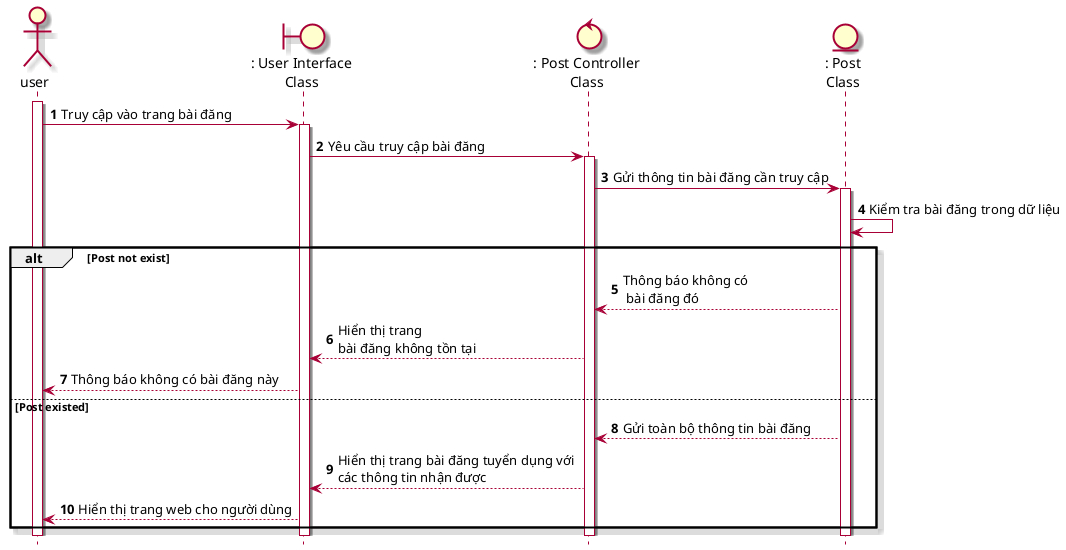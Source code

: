 @startuml SeqTruyCapBaiDang
skin rose
hide footbox

actor user
boundary userInterface as ": User Interface\nClass"
control postController as ": Post Controller\nClass"
entity Post as ": Post\nClass"
autonumber 
user++
user -> userInterface++: Truy cập vào trang bài đăng
userInterface-> postController++: Yêu cầu truy cập bài đăng
postController -> Post++:Gửi thông tin bài đăng cần truy cập
Post -> Post: Kiểm tra bài đăng trong dữ liệu
alt Post not exist
    Post--> postController: Thông báo không có\n bài đăng đó
    postController --> userInterface: Hiển thị trang \nbài đăng không tồn tại 
    userInterface --> user: Thông báo không có bài đăng này
else Post existed
    Post--> postController: Gửi toàn bộ thông tin bài đăng
    postController --> userInterface: Hiển thị trang bài đăng tuyển dụng với \ncác thông tin nhận được
    userInterface --> user: Hiển thị trang web cho người dùng
end
@enduml